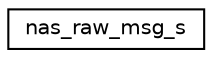 digraph "Graphical Class Hierarchy"
{
 // LATEX_PDF_SIZE
  edge [fontname="Helvetica",fontsize="10",labelfontname="Helvetica",labelfontsize="10"];
  node [fontname="Helvetica",fontsize="10",shape=record];
  rankdir="LR";
  Node0 [label="nas_raw_msg_s",height=0.2,width=0.4,color="black", fillcolor="white", style="filled",URL="$structnas__raw__msg__s.html",tooltip=" "];
}
